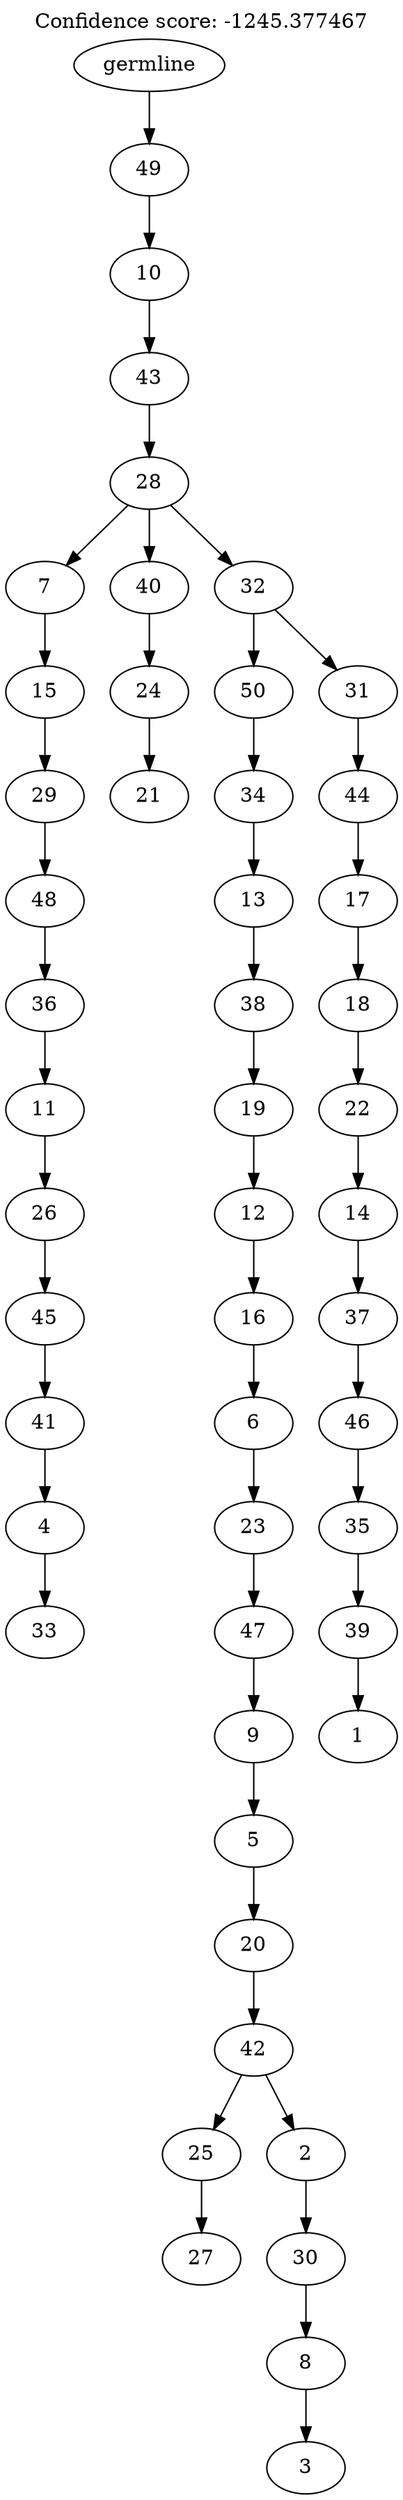 digraph g {
	"49" -> "50";
	"50" [label="33"];
	"48" -> "49";
	"49" [label="4"];
	"47" -> "48";
	"48" [label="41"];
	"46" -> "47";
	"47" [label="45"];
	"45" -> "46";
	"46" [label="26"];
	"44" -> "45";
	"45" [label="11"];
	"43" -> "44";
	"44" [label="36"];
	"42" -> "43";
	"43" [label="48"];
	"41" -> "42";
	"42" [label="29"];
	"40" -> "41";
	"41" [label="15"];
	"38" -> "39";
	"39" [label="21"];
	"37" -> "38";
	"38" [label="24"];
	"35" -> "36";
	"36" [label="27"];
	"33" -> "34";
	"34" [label="3"];
	"32" -> "33";
	"33" [label="8"];
	"31" -> "32";
	"32" [label="30"];
	"30" -> "31";
	"31" [label="2"];
	"30" -> "35";
	"35" [label="25"];
	"29" -> "30";
	"30" [label="42"];
	"28" -> "29";
	"29" [label="20"];
	"27" -> "28";
	"28" [label="5"];
	"26" -> "27";
	"27" [label="9"];
	"25" -> "26";
	"26" [label="47"];
	"24" -> "25";
	"25" [label="23"];
	"23" -> "24";
	"24" [label="6"];
	"22" -> "23";
	"23" [label="16"];
	"21" -> "22";
	"22" [label="12"];
	"20" -> "21";
	"21" [label="19"];
	"19" -> "20";
	"20" [label="38"];
	"18" -> "19";
	"19" [label="13"];
	"17" -> "18";
	"18" [label="34"];
	"15" -> "16";
	"16" [label="1"];
	"14" -> "15";
	"15" [label="39"];
	"13" -> "14";
	"14" [label="35"];
	"12" -> "13";
	"13" [label="46"];
	"11" -> "12";
	"12" [label="37"];
	"10" -> "11";
	"11" [label="14"];
	"9" -> "10";
	"10" [label="22"];
	"8" -> "9";
	"9" [label="18"];
	"7" -> "8";
	"8" [label="17"];
	"6" -> "7";
	"7" [label="44"];
	"5" -> "6";
	"6" [label="31"];
	"5" -> "17";
	"17" [label="50"];
	"4" -> "5";
	"5" [label="32"];
	"4" -> "37";
	"37" [label="40"];
	"4" -> "40";
	"40" [label="7"];
	"3" -> "4";
	"4" [label="28"];
	"2" -> "3";
	"3" [label="43"];
	"1" -> "2";
	"2" [label="10"];
	"0" -> "1";
	"1" [label="49"];
	"0" [label="germline"];
	labelloc="t";
	label="Confidence score: -1245.377467";
}
